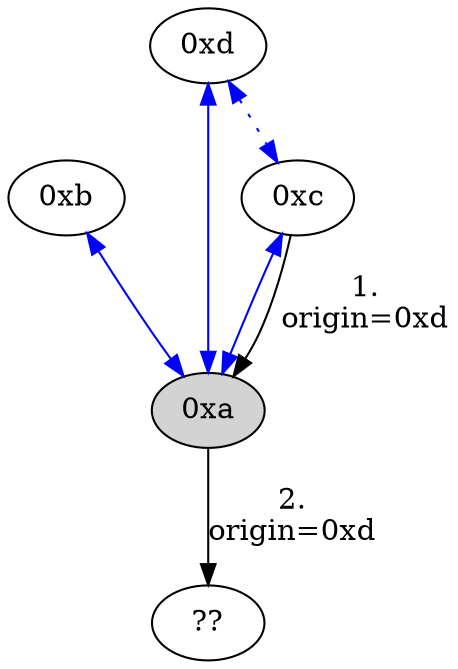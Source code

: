 digraph test11 {
    "0xb" -> a [color=blue, dir=both, len=1.00]
    "0xd" -> "0xc" [color=blue, style=dotted, dir=both]
    "0xc" -> a [color=blue, dir=both, len=1.00]
    "0xd" -> a [color=blue, dir=both, len=1.00]
    "0xc" -> a [label="1.\norigin=0xd"]
    a -> "??" [label="2.\norigin=0xd"]
    a [style=filled, label="0xa"]
}
